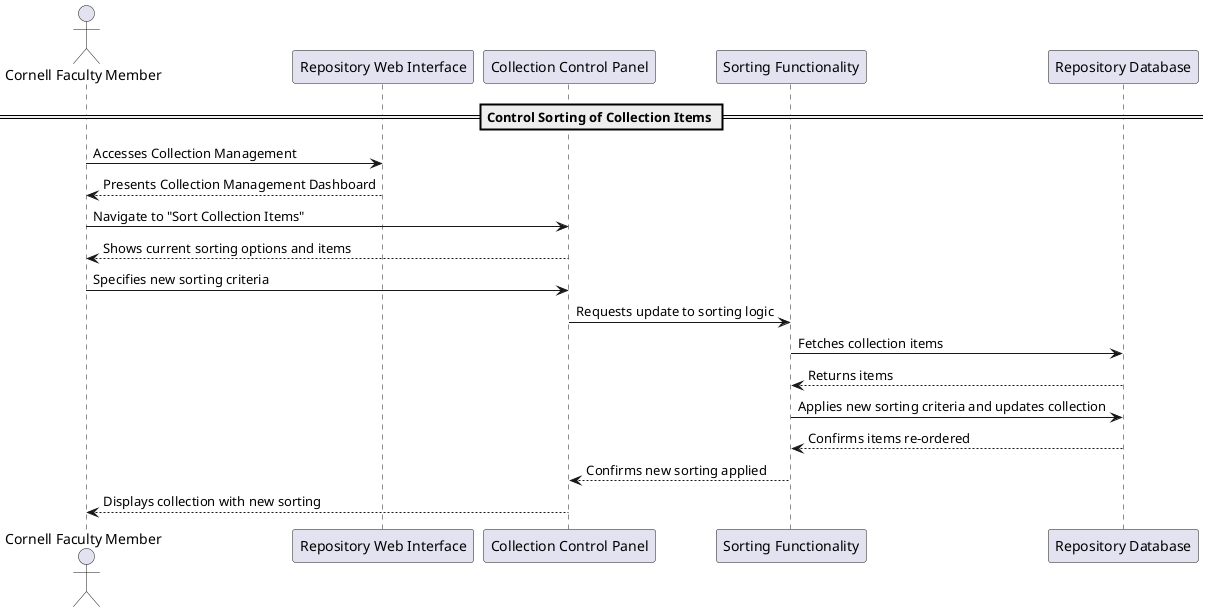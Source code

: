 @startuml
actor FacultyMember as "Cornell Faculty Member"
participant WebInterface as "Repository Web Interface"
participant ControlPanel as "Collection Control Panel"
participant SortFunction as "Sorting Functionality"
participant Database as "Repository Database"

== Control Sorting of Collection Items ==

FacultyMember -> WebInterface: Accesses Collection Management
WebInterface --> FacultyMember: Presents Collection Management Dashboard

FacultyMember -> ControlPanel: Navigate to "Sort Collection Items"
ControlPanel --> FacultyMember: Shows current sorting options and items

FacultyMember -> ControlPanel: Specifies new sorting criteria
ControlPanel -> SortFunction: Requests update to sorting logic

SortFunction -> Database: Fetches collection items
Database --> SortFunction: Returns items

SortFunction -> Database: Applies new sorting criteria and updates collection
Database --> SortFunction: Confirms items re-ordered

SortFunction --> ControlPanel: Confirms new sorting applied
ControlPanel --> FacultyMember: Displays collection with new sorting

@enduml